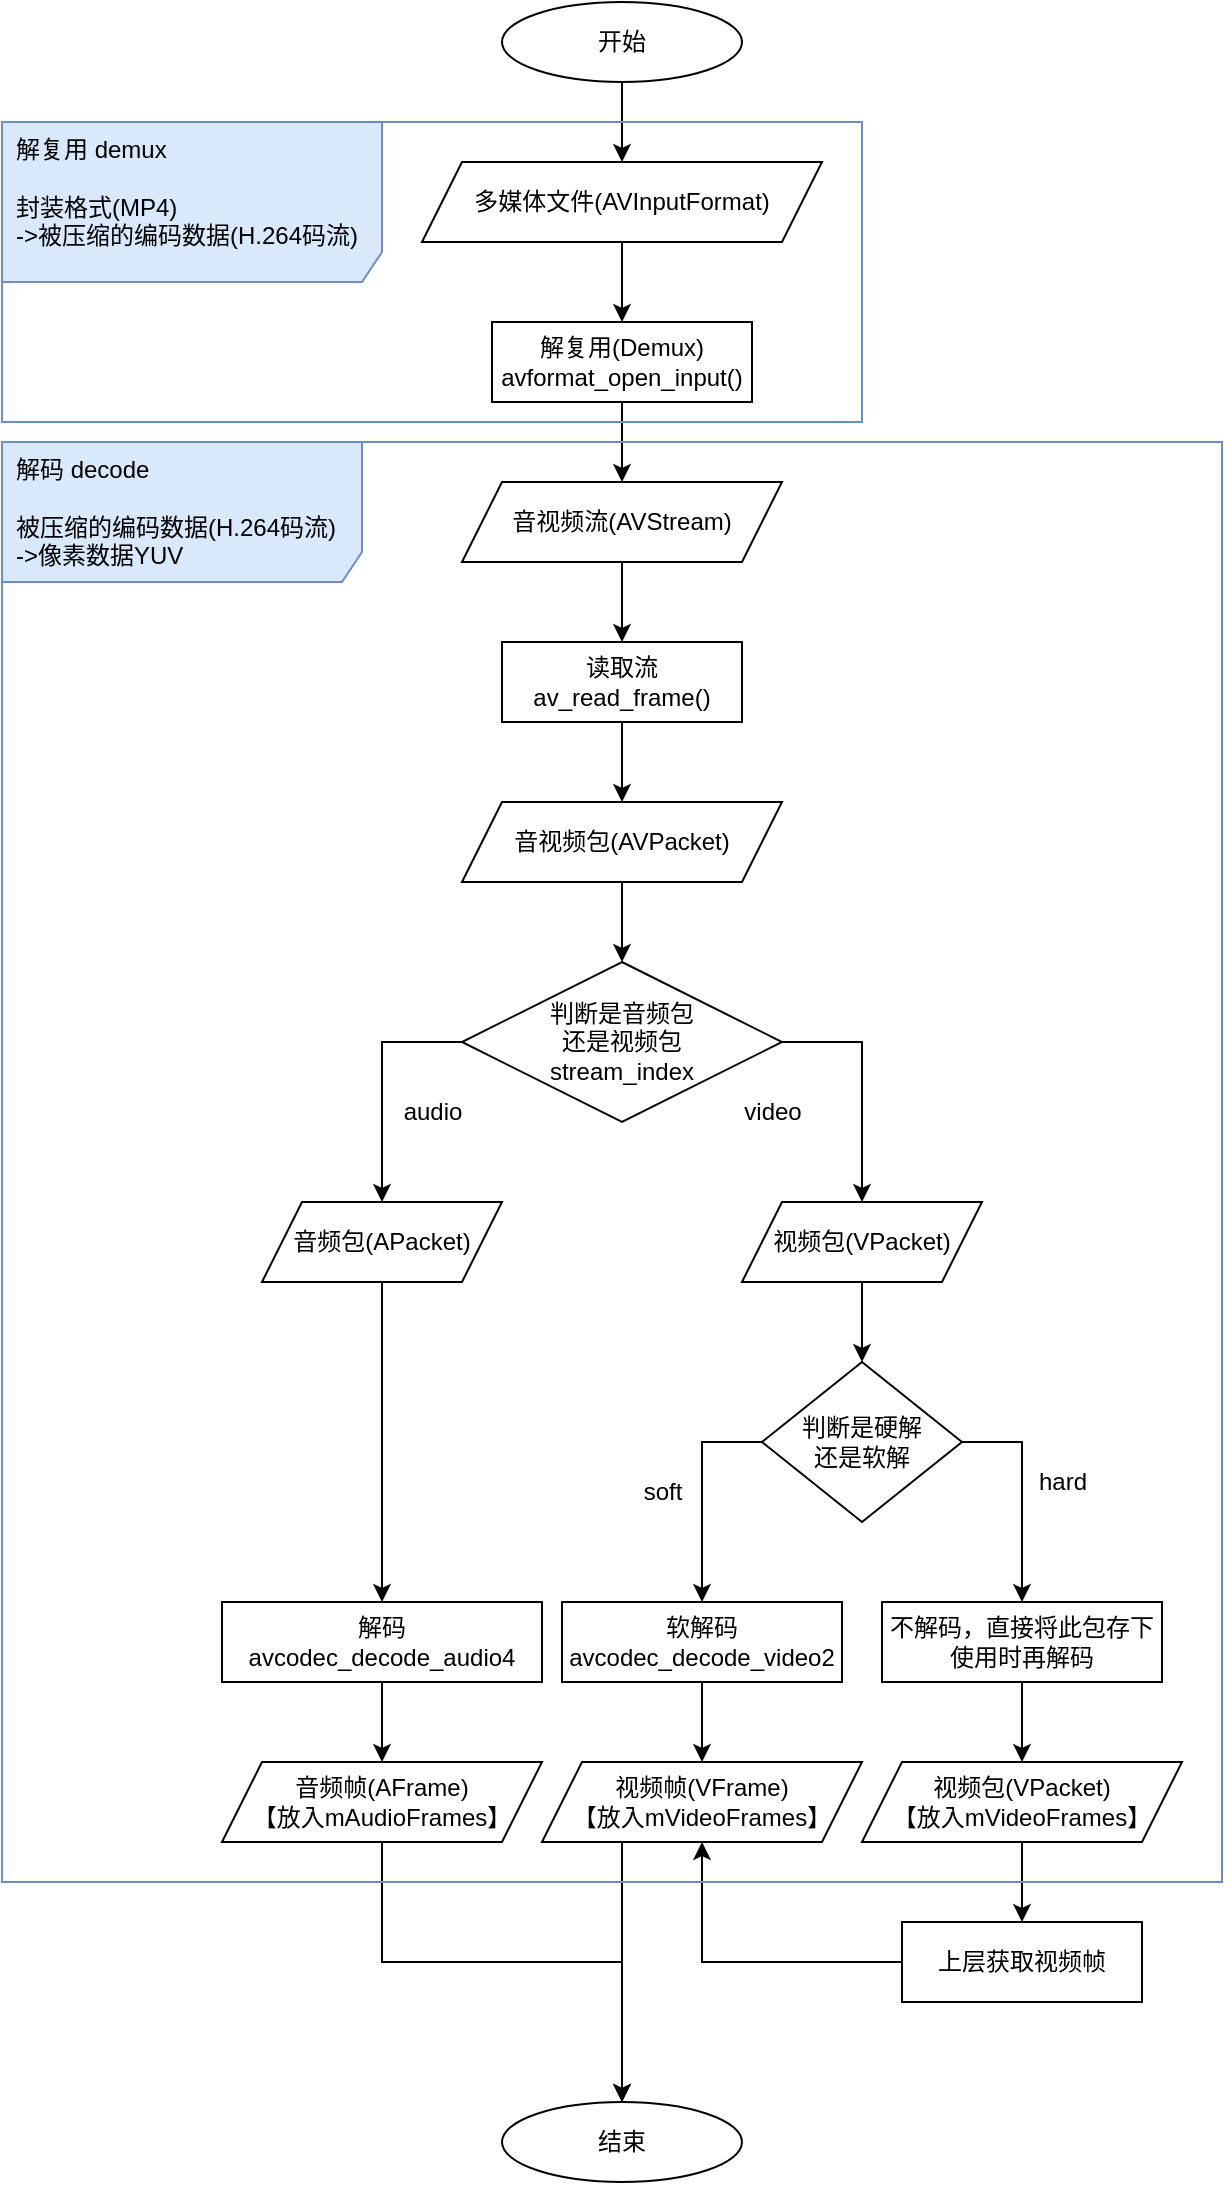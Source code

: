<mxfile version="20.6.0" type="github">
  <diagram id="C5RBs43oDa-KdzZeNtuy" name="Page-1">
    <mxGraphModel dx="1375" dy="762" grid="1" gridSize="10" guides="1" tooltips="1" connect="1" arrows="1" fold="1" page="1" pageScale="1" pageWidth="827" pageHeight="1169" math="0" shadow="0">
      <root>
        <mxCell id="WIyWlLk6GJQsqaUBKTNV-0" />
        <mxCell id="WIyWlLk6GJQsqaUBKTNV-1" parent="WIyWlLk6GJQsqaUBKTNV-0" />
        <mxCell id="fRcir5-LAS78HHRanac3-45" style="edgeStyle=orthogonalEdgeStyle;rounded=0;orthogonalLoop=1;jettySize=auto;html=1;entryX=0.5;entryY=0;entryDx=0;entryDy=0;exitX=0.5;exitY=1;exitDx=0;exitDy=0;" edge="1" parent="WIyWlLk6GJQsqaUBKTNV-1" source="fRcir5-LAS78HHRanac3-72" target="fRcir5-LAS78HHRanac3-5">
          <mxGeometry relative="1" as="geometry">
            <mxPoint x="340" y="70" as="sourcePoint" />
          </mxGeometry>
        </mxCell>
        <mxCell id="fRcir5-LAS78HHRanac3-46" style="edgeStyle=orthogonalEdgeStyle;rounded=0;orthogonalLoop=1;jettySize=auto;html=1;entryX=0.5;entryY=0;entryDx=0;entryDy=0;" edge="1" parent="WIyWlLk6GJQsqaUBKTNV-1" source="fRcir5-LAS78HHRanac3-5" target="fRcir5-LAS78HHRanac3-6">
          <mxGeometry relative="1" as="geometry" />
        </mxCell>
        <mxCell id="fRcir5-LAS78HHRanac3-5" value="解复用(Demux)&lt;br&gt;avformat_open_input()" style="rounded=0;whiteSpace=wrap;html=1;" vertex="1" parent="WIyWlLk6GJQsqaUBKTNV-1">
          <mxGeometry x="295" y="160" width="130" height="40" as="geometry" />
        </mxCell>
        <mxCell id="fRcir5-LAS78HHRanac3-47" style="edgeStyle=orthogonalEdgeStyle;rounded=0;orthogonalLoop=1;jettySize=auto;html=1;entryX=0.5;entryY=0;entryDx=0;entryDy=0;" edge="1" parent="WIyWlLk6GJQsqaUBKTNV-1" source="fRcir5-LAS78HHRanac3-6" target="fRcir5-LAS78HHRanac3-9">
          <mxGeometry relative="1" as="geometry" />
        </mxCell>
        <mxCell id="fRcir5-LAS78HHRanac3-6" value="音视频流(AVStream)" style="shape=parallelogram;perimeter=parallelogramPerimeter;whiteSpace=wrap;html=1;fixedSize=1;rounded=0;" vertex="1" parent="WIyWlLk6GJQsqaUBKTNV-1">
          <mxGeometry x="280" y="240" width="160" height="40" as="geometry" />
        </mxCell>
        <mxCell id="fRcir5-LAS78HHRanac3-48" style="edgeStyle=orthogonalEdgeStyle;rounded=0;orthogonalLoop=1;jettySize=auto;html=1;entryX=0.5;entryY=0;entryDx=0;entryDy=0;" edge="1" parent="WIyWlLk6GJQsqaUBKTNV-1" source="fRcir5-LAS78HHRanac3-9" target="fRcir5-LAS78HHRanac3-11">
          <mxGeometry relative="1" as="geometry" />
        </mxCell>
        <mxCell id="fRcir5-LAS78HHRanac3-9" value="读取流&lt;br&gt;av_read_frame()" style="rounded=0;whiteSpace=wrap;html=1;" vertex="1" parent="WIyWlLk6GJQsqaUBKTNV-1">
          <mxGeometry x="300" y="320" width="120" height="40" as="geometry" />
        </mxCell>
        <mxCell id="fRcir5-LAS78HHRanac3-49" style="edgeStyle=orthogonalEdgeStyle;rounded=0;orthogonalLoop=1;jettySize=auto;html=1;entryX=0.5;entryY=0;entryDx=0;entryDy=0;" edge="1" parent="WIyWlLk6GJQsqaUBKTNV-1" source="fRcir5-LAS78HHRanac3-11" target="fRcir5-LAS78HHRanac3-13">
          <mxGeometry relative="1" as="geometry" />
        </mxCell>
        <mxCell id="fRcir5-LAS78HHRanac3-11" value="音视频包(AVPacket)" style="shape=parallelogram;perimeter=parallelogramPerimeter;whiteSpace=wrap;html=1;fixedSize=1;rounded=0;" vertex="1" parent="WIyWlLk6GJQsqaUBKTNV-1">
          <mxGeometry x="280" y="400" width="160" height="40" as="geometry" />
        </mxCell>
        <mxCell id="fRcir5-LAS78HHRanac3-50" style="edgeStyle=orthogonalEdgeStyle;rounded=0;orthogonalLoop=1;jettySize=auto;html=1;entryX=0.5;entryY=0;entryDx=0;entryDy=0;exitX=0;exitY=0.5;exitDx=0;exitDy=0;" edge="1" parent="WIyWlLk6GJQsqaUBKTNV-1" source="fRcir5-LAS78HHRanac3-13" target="fRcir5-LAS78HHRanac3-15">
          <mxGeometry relative="1" as="geometry" />
        </mxCell>
        <mxCell id="fRcir5-LAS78HHRanac3-51" style="edgeStyle=orthogonalEdgeStyle;rounded=0;orthogonalLoop=1;jettySize=auto;html=1;entryX=0.5;entryY=0;entryDx=0;entryDy=0;exitX=1;exitY=0.5;exitDx=0;exitDy=0;" edge="1" parent="WIyWlLk6GJQsqaUBKTNV-1" source="fRcir5-LAS78HHRanac3-13" target="fRcir5-LAS78HHRanac3-16">
          <mxGeometry relative="1" as="geometry" />
        </mxCell>
        <mxCell id="fRcir5-LAS78HHRanac3-13" value="判断是音频包&lt;br&gt;还是视频包&lt;br&gt;stream_index" style="rhombus;whiteSpace=wrap;html=1;rounded=0;" vertex="1" parent="WIyWlLk6GJQsqaUBKTNV-1">
          <mxGeometry x="280" y="480" width="160" height="80" as="geometry" />
        </mxCell>
        <mxCell id="fRcir5-LAS78HHRanac3-52" style="edgeStyle=orthogonalEdgeStyle;rounded=0;orthogonalLoop=1;jettySize=auto;html=1;entryX=0.5;entryY=0;entryDx=0;entryDy=0;" edge="1" parent="WIyWlLk6GJQsqaUBKTNV-1" source="fRcir5-LAS78HHRanac3-15" target="fRcir5-LAS78HHRanac3-20">
          <mxGeometry relative="1" as="geometry" />
        </mxCell>
        <mxCell id="fRcir5-LAS78HHRanac3-15" value="音频包(APacket)" style="shape=parallelogram;perimeter=parallelogramPerimeter;whiteSpace=wrap;html=1;fixedSize=1;rounded=0;" vertex="1" parent="WIyWlLk6GJQsqaUBKTNV-1">
          <mxGeometry x="180" y="600" width="120" height="40" as="geometry" />
        </mxCell>
        <mxCell id="fRcir5-LAS78HHRanac3-55" style="edgeStyle=orthogonalEdgeStyle;rounded=0;orthogonalLoop=1;jettySize=auto;html=1;entryX=0.5;entryY=0;entryDx=0;entryDy=0;" edge="1" parent="WIyWlLk6GJQsqaUBKTNV-1" source="fRcir5-LAS78HHRanac3-16" target="fRcir5-LAS78HHRanac3-26">
          <mxGeometry relative="1" as="geometry" />
        </mxCell>
        <mxCell id="fRcir5-LAS78HHRanac3-16" value="视频包(VPacket)" style="shape=parallelogram;perimeter=parallelogramPerimeter;whiteSpace=wrap;html=1;fixedSize=1;rounded=0;" vertex="1" parent="WIyWlLk6GJQsqaUBKTNV-1">
          <mxGeometry x="420" y="600" width="120" height="40" as="geometry" />
        </mxCell>
        <mxCell id="fRcir5-LAS78HHRanac3-53" style="edgeStyle=orthogonalEdgeStyle;rounded=0;orthogonalLoop=1;jettySize=auto;html=1;entryX=0.5;entryY=0;entryDx=0;entryDy=0;" edge="1" parent="WIyWlLk6GJQsqaUBKTNV-1" source="fRcir5-LAS78HHRanac3-20" target="fRcir5-LAS78HHRanac3-22">
          <mxGeometry relative="1" as="geometry" />
        </mxCell>
        <mxCell id="fRcir5-LAS78HHRanac3-20" value="解码&lt;br&gt;avcodec_decode_audio4" style="rounded=0;whiteSpace=wrap;html=1;" vertex="1" parent="WIyWlLk6GJQsqaUBKTNV-1">
          <mxGeometry x="160" y="800" width="160" height="40" as="geometry" />
        </mxCell>
        <mxCell id="fRcir5-LAS78HHRanac3-76" style="edgeStyle=orthogonalEdgeStyle;rounded=0;orthogonalLoop=1;jettySize=auto;html=1;entryX=0.5;entryY=0;entryDx=0;entryDy=0;" edge="1" parent="WIyWlLk6GJQsqaUBKTNV-1" source="fRcir5-LAS78HHRanac3-22" target="fRcir5-LAS78HHRanac3-70">
          <mxGeometry relative="1" as="geometry">
            <Array as="points">
              <mxPoint x="240" y="980" />
              <mxPoint x="360" y="980" />
            </Array>
          </mxGeometry>
        </mxCell>
        <mxCell id="fRcir5-LAS78HHRanac3-22" value="音频帧(AFrame)&lt;br&gt;【放入mAudioFrames】" style="shape=parallelogram;perimeter=parallelogramPerimeter;whiteSpace=wrap;html=1;fixedSize=1;rounded=0;" vertex="1" parent="WIyWlLk6GJQsqaUBKTNV-1">
          <mxGeometry x="160" y="880" width="160" height="40" as="geometry" />
        </mxCell>
        <mxCell id="fRcir5-LAS78HHRanac3-24" value="audio" style="text;html=1;align=center;verticalAlign=middle;resizable=0;points=[];autosize=1;strokeColor=none;fillColor=none;rounded=0;" vertex="1" parent="WIyWlLk6GJQsqaUBKTNV-1">
          <mxGeometry x="240" y="540" width="50" height="30" as="geometry" />
        </mxCell>
        <mxCell id="fRcir5-LAS78HHRanac3-25" value="video" style="text;html=1;align=center;verticalAlign=middle;resizable=0;points=[];autosize=1;strokeColor=none;fillColor=none;rounded=0;" vertex="1" parent="WIyWlLk6GJQsqaUBKTNV-1">
          <mxGeometry x="410" y="540" width="50" height="30" as="geometry" />
        </mxCell>
        <mxCell id="fRcir5-LAS78HHRanac3-57" style="edgeStyle=orthogonalEdgeStyle;rounded=0;orthogonalLoop=1;jettySize=auto;html=1;entryX=0.5;entryY=0;entryDx=0;entryDy=0;exitX=1;exitY=0.5;exitDx=0;exitDy=0;" edge="1" parent="WIyWlLk6GJQsqaUBKTNV-1" source="fRcir5-LAS78HHRanac3-26" target="fRcir5-LAS78HHRanac3-30">
          <mxGeometry relative="1" as="geometry" />
        </mxCell>
        <mxCell id="fRcir5-LAS78HHRanac3-62" style="edgeStyle=orthogonalEdgeStyle;rounded=0;orthogonalLoop=1;jettySize=auto;html=1;entryX=0.5;entryY=0;entryDx=0;entryDy=0;exitX=0;exitY=0.5;exitDx=0;exitDy=0;" edge="1" parent="WIyWlLk6GJQsqaUBKTNV-1" source="fRcir5-LAS78HHRanac3-26" target="fRcir5-LAS78HHRanac3-29">
          <mxGeometry relative="1" as="geometry" />
        </mxCell>
        <mxCell id="fRcir5-LAS78HHRanac3-26" value="判断是硬解&lt;br&gt;还是软解" style="rhombus;whiteSpace=wrap;html=1;rounded=0;" vertex="1" parent="WIyWlLk6GJQsqaUBKTNV-1">
          <mxGeometry x="430" y="680" width="100" height="80" as="geometry" />
        </mxCell>
        <mxCell id="fRcir5-LAS78HHRanac3-60" style="edgeStyle=orthogonalEdgeStyle;rounded=0;orthogonalLoop=1;jettySize=auto;html=1;entryX=0.5;entryY=0;entryDx=0;entryDy=0;" edge="1" parent="WIyWlLk6GJQsqaUBKTNV-1" source="fRcir5-LAS78HHRanac3-29" target="fRcir5-LAS78HHRanac3-35">
          <mxGeometry relative="1" as="geometry" />
        </mxCell>
        <mxCell id="fRcir5-LAS78HHRanac3-58" style="edgeStyle=orthogonalEdgeStyle;rounded=0;orthogonalLoop=1;jettySize=auto;html=1;entryX=0.5;entryY=0;entryDx=0;entryDy=0;" edge="1" parent="WIyWlLk6GJQsqaUBKTNV-1" source="fRcir5-LAS78HHRanac3-30" target="fRcir5-LAS78HHRanac3-37">
          <mxGeometry relative="1" as="geometry" />
        </mxCell>
        <mxCell id="fRcir5-LAS78HHRanac3-29" value="软解码&lt;br&gt;avcodec_decode_video2" style="rounded=0;whiteSpace=wrap;html=1;flipH=1;" vertex="1" parent="WIyWlLk6GJQsqaUBKTNV-1">
          <mxGeometry x="330" y="800" width="140" height="40" as="geometry" />
        </mxCell>
        <mxCell id="fRcir5-LAS78HHRanac3-30" value="不解码，直接将此包存下&lt;br&gt;使用时再解码" style="rounded=0;whiteSpace=wrap;html=1;" vertex="1" parent="WIyWlLk6GJQsqaUBKTNV-1">
          <mxGeometry x="490" y="800" width="140" height="40" as="geometry" />
        </mxCell>
        <mxCell id="fRcir5-LAS78HHRanac3-33" value="soft" style="text;html=1;align=center;verticalAlign=middle;resizable=0;points=[];autosize=1;strokeColor=none;fillColor=none;rounded=0;" vertex="1" parent="WIyWlLk6GJQsqaUBKTNV-1">
          <mxGeometry x="360" y="730" width="40" height="30" as="geometry" />
        </mxCell>
        <mxCell id="fRcir5-LAS78HHRanac3-75" style="edgeStyle=orthogonalEdgeStyle;rounded=0;orthogonalLoop=1;jettySize=auto;html=1;entryX=0.5;entryY=0;entryDx=0;entryDy=0;" edge="1" parent="WIyWlLk6GJQsqaUBKTNV-1" source="fRcir5-LAS78HHRanac3-35" target="fRcir5-LAS78HHRanac3-70">
          <mxGeometry relative="1" as="geometry">
            <Array as="points">
              <mxPoint x="360" y="940" />
              <mxPoint x="360" y="940" />
            </Array>
          </mxGeometry>
        </mxCell>
        <mxCell id="fRcir5-LAS78HHRanac3-35" value="视频帧(VFrame)&lt;br&gt;【放入mVideoFrames】" style="shape=parallelogram;perimeter=parallelogramPerimeter;whiteSpace=wrap;html=1;fixedSize=1;rounded=0;" vertex="1" parent="WIyWlLk6GJQsqaUBKTNV-1">
          <mxGeometry x="320" y="880" width="160" height="40" as="geometry" />
        </mxCell>
        <mxCell id="fRcir5-LAS78HHRanac3-59" style="edgeStyle=orthogonalEdgeStyle;rounded=0;orthogonalLoop=1;jettySize=auto;html=1;entryX=0.5;entryY=0;entryDx=0;entryDy=0;" edge="1" parent="WIyWlLk6GJQsqaUBKTNV-1" source="fRcir5-LAS78HHRanac3-37" target="fRcir5-LAS78HHRanac3-41">
          <mxGeometry relative="1" as="geometry" />
        </mxCell>
        <mxCell id="fRcir5-LAS78HHRanac3-37" value="视频包(VPacket)&lt;br&gt;【放入mVideoFrames】" style="shape=parallelogram;perimeter=parallelogramPerimeter;whiteSpace=wrap;html=1;fixedSize=1;rounded=0;" vertex="1" parent="WIyWlLk6GJQsqaUBKTNV-1">
          <mxGeometry x="480" y="880" width="160" height="40" as="geometry" />
        </mxCell>
        <mxCell id="fRcir5-LAS78HHRanac3-44" style="edgeStyle=orthogonalEdgeStyle;rounded=0;orthogonalLoop=1;jettySize=auto;html=1;entryX=0.5;entryY=1;entryDx=0;entryDy=0;" edge="1" parent="WIyWlLk6GJQsqaUBKTNV-1" source="fRcir5-LAS78HHRanac3-41" target="fRcir5-LAS78HHRanac3-35">
          <mxGeometry relative="1" as="geometry">
            <mxPoint x="560" y="990" as="targetPoint" />
            <Array as="points">
              <mxPoint x="400" y="980" />
            </Array>
          </mxGeometry>
        </mxCell>
        <mxCell id="fRcir5-LAS78HHRanac3-41" value="上层获取视频帧" style="rounded=0;whiteSpace=wrap;html=1;" vertex="1" parent="WIyWlLk6GJQsqaUBKTNV-1">
          <mxGeometry x="500" y="960" width="120" height="40" as="geometry" />
        </mxCell>
        <mxCell id="fRcir5-LAS78HHRanac3-73" style="edgeStyle=orthogonalEdgeStyle;rounded=0;orthogonalLoop=1;jettySize=auto;html=1;entryX=0.5;entryY=0;entryDx=0;entryDy=0;exitX=0.5;exitY=1;exitDx=0;exitDy=0;" edge="1" parent="WIyWlLk6GJQsqaUBKTNV-1" source="fRcir5-LAS78HHRanac3-69" target="fRcir5-LAS78HHRanac3-72">
          <mxGeometry relative="1" as="geometry">
            <mxPoint x="360" y="30" as="sourcePoint" />
          </mxGeometry>
        </mxCell>
        <mxCell id="fRcir5-LAS78HHRanac3-69" value="开始" style="ellipse;whiteSpace=wrap;html=1;rounded=0;" vertex="1" parent="WIyWlLk6GJQsqaUBKTNV-1">
          <mxGeometry x="300" width="120" height="40" as="geometry" />
        </mxCell>
        <mxCell id="fRcir5-LAS78HHRanac3-70" value="结束" style="ellipse;whiteSpace=wrap;html=1;rounded=0;" vertex="1" parent="WIyWlLk6GJQsqaUBKTNV-1">
          <mxGeometry x="300" y="1050" width="120" height="40" as="geometry" />
        </mxCell>
        <mxCell id="fRcir5-LAS78HHRanac3-72" value="多媒体文件(AVInputFormat)" style="shape=parallelogram;perimeter=parallelogramPerimeter;whiteSpace=wrap;html=1;fixedSize=1;rounded=0;" vertex="1" parent="WIyWlLk6GJQsqaUBKTNV-1">
          <mxGeometry x="260" y="80" width="200" height="40" as="geometry" />
        </mxCell>
        <mxCell id="fRcir5-LAS78HHRanac3-74" value="hard" style="text;html=1;align=center;verticalAlign=middle;resizable=0;points=[];autosize=1;strokeColor=none;fillColor=none;rounded=0;" vertex="1" parent="WIyWlLk6GJQsqaUBKTNV-1">
          <mxGeometry x="555" y="725" width="50" height="30" as="geometry" />
        </mxCell>
        <mxCell id="fRcir5-LAS78HHRanac3-97" value="解码 decode&lt;br&gt;&lt;br style=&quot;font-size: 12px;&quot;&gt;被压缩的编码数据(H.264码流)&lt;br&gt;-&amp;gt;像素数据YUV" style="shape=umlFrame;whiteSpace=wrap;html=1;width=180;height=70;boundedLbl=1;verticalAlign=top;align=left;spacingLeft=5;fillColor=#dae8fc;strokeColor=#6c8ebf;fontSize=12;" vertex="1" parent="WIyWlLk6GJQsqaUBKTNV-1">
          <mxGeometry x="50" y="220" width="610" height="720" as="geometry" />
        </mxCell>
        <mxCell id="fRcir5-LAS78HHRanac3-98" value="解复用 demux&lt;br&gt;&lt;br&gt;封装格式(MP4)&lt;br&gt;-&amp;gt;被压缩的编码数据(H.264码流)" style="shape=umlFrame;whiteSpace=wrap;html=1;width=190;height=80;boundedLbl=1;verticalAlign=top;align=left;spacingLeft=5;fillColor=#dae8fc;strokeColor=#6c8ebf;" vertex="1" parent="WIyWlLk6GJQsqaUBKTNV-1">
          <mxGeometry x="50" y="60" width="430" height="150" as="geometry" />
        </mxCell>
      </root>
    </mxGraphModel>
  </diagram>
</mxfile>
